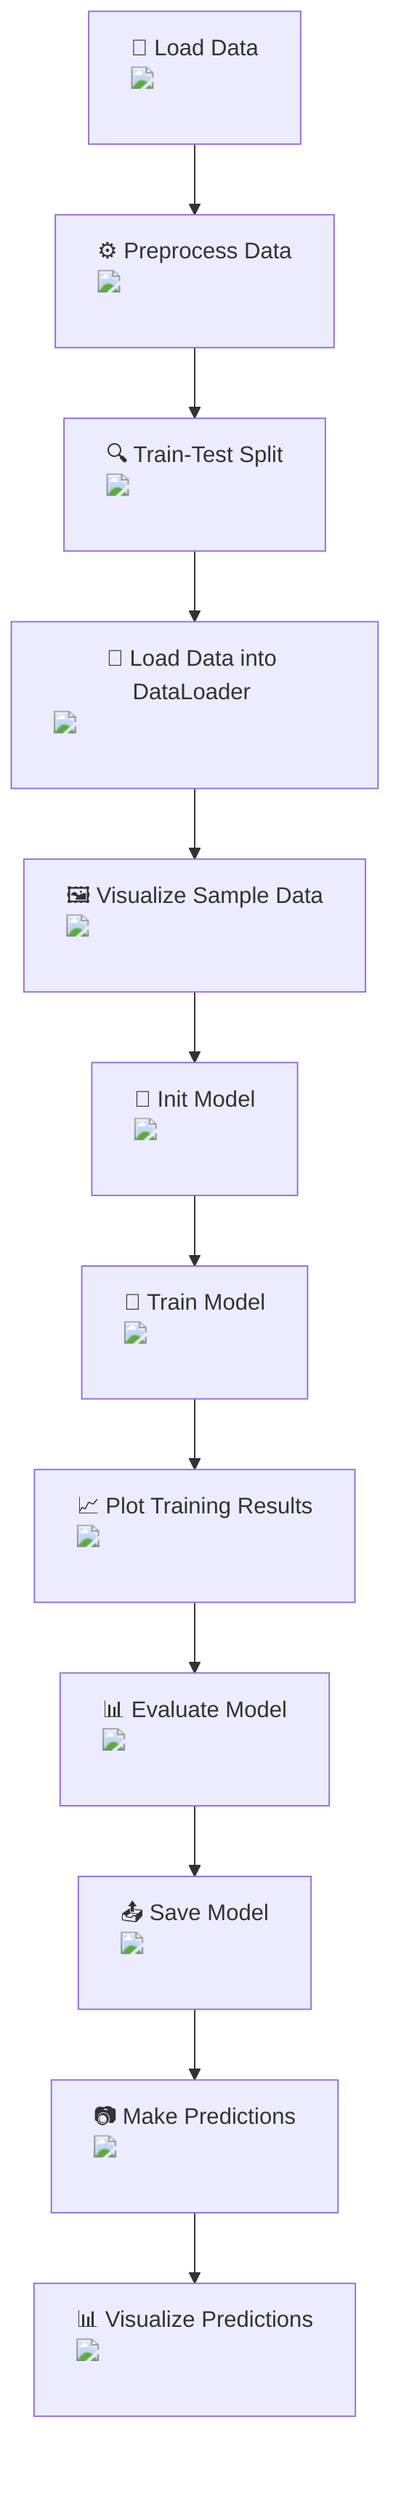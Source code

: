 flowchart TD
    A["📂 Load Data <img src='icons/file.svg'/> <br/>"] --> B["⚙️ Preprocess Data <img src='icons/column_split.svg'/> <br/>"]
    B --> C["🔍 Train-Test Split <img src='icons/row_split.svg'/> <br/>"]
    C --> D["🚚 Load Data into DataLoader <img src='icons/table.svg'/> <br/>"]
    D --> E["🖼️ Visualize Sample Data <img src='dummy_plots/scatter_plot_template.svg'/> <br/>"]
    E --> F["🧠 Init Model <img src='icons/brain.svg'/> <br/>"]
    F --> G["🔧 Train Model <img src='icons/brain.svg'/> <br/>"]
    G --> H["📈 Plot Training Results <img src='dummy_plots/lineplot_template.svg'/> <br/>"]
    H --> I["📊 Evaluate Model <img src='dummy_plots/barplot_template.svg'/> <br/>"]
    I --> J["📤 Save Model <img src='icons/database.svg'/> <br/>"]
    J --> K["📷 Make Predictions <img src='icons/image.svg'/> <br/>"]
    K --> L["📊 Visualize Predictions <img src='dummy_plots/scatter_plot_template.svg'/> <br/>"]